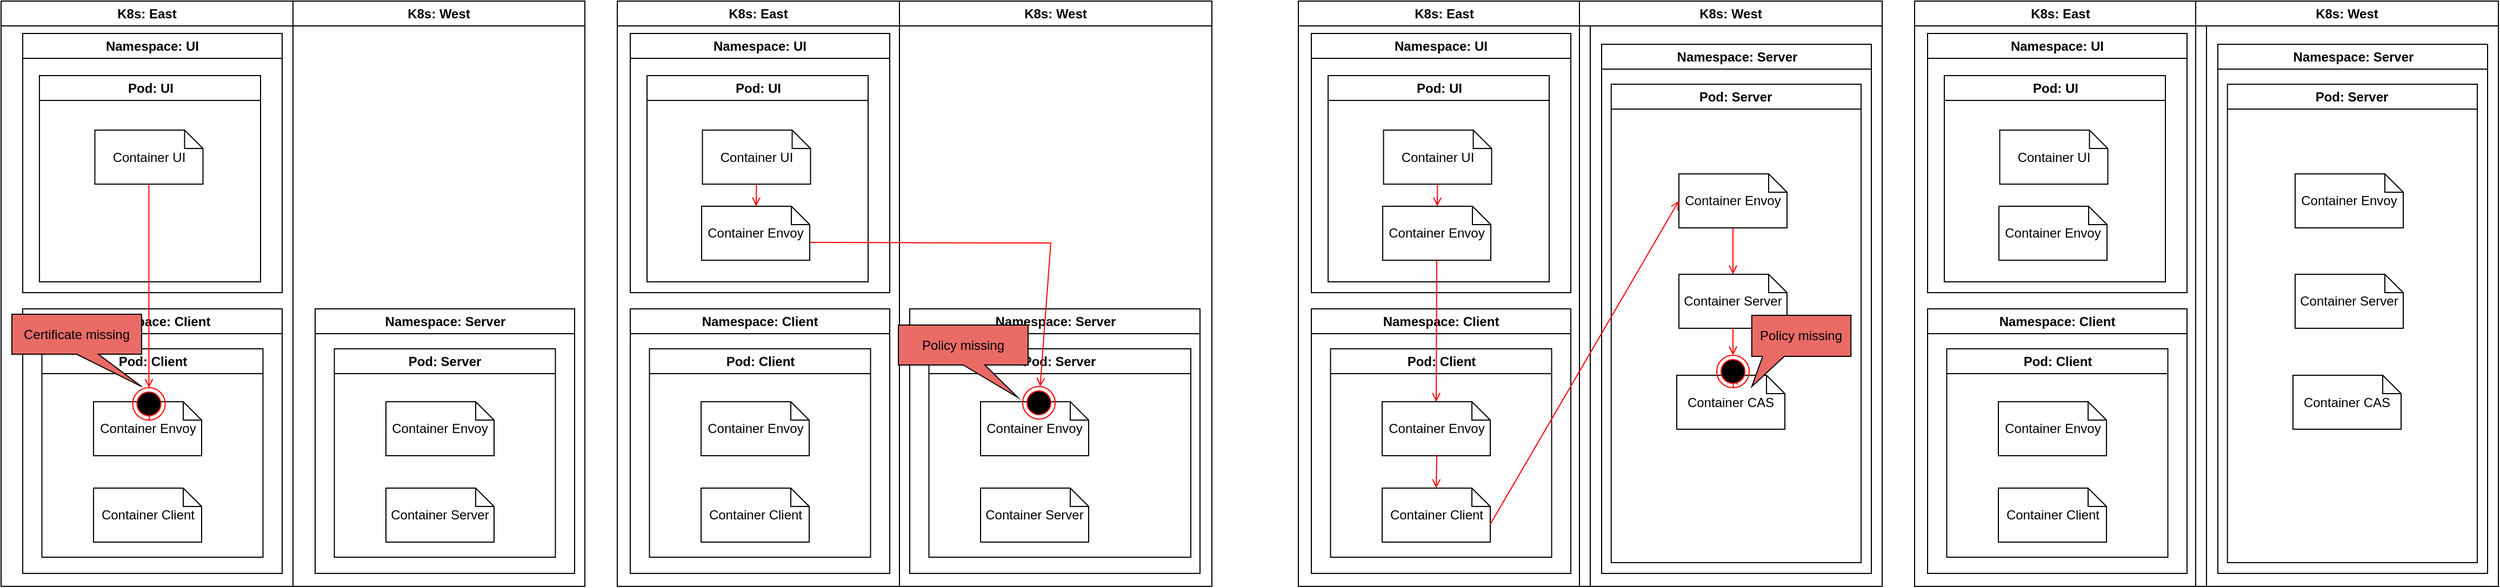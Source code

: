 <mxfile version="13.7.3" type="device"><diagram name="Page-1" id="e7e014a7-5840-1c2e-5031-d8a46d1fe8dd"><mxGraphModel dx="2112" dy="1220" grid="1" gridSize="10" guides="1" tooltips="1" connect="1" arrows="1" fold="1" page="1" pageScale="1" pageWidth="1169" pageHeight="826" background="#ffffff" math="0" shadow="0"><root><mxCell id="0"/><mxCell id="1" parent="0"/><mxCell id="xZOmTWAYS72Zu-fscYAX-78" value="K8s: East" style="swimlane;whiteSpace=wrap" parent="1" vertex="1"><mxGeometry x="580" y="40" width="261" height="542" as="geometry"/></mxCell><mxCell id="xZOmTWAYS72Zu-fscYAX-79" value="Namespace: UI" style="swimlane;whiteSpace=wrap;startSize=23;" parent="xZOmTWAYS72Zu-fscYAX-78" vertex="1"><mxGeometry x="12" y="30" width="240" height="240" as="geometry"/></mxCell><mxCell id="xZOmTWAYS72Zu-fscYAX-80" value="Pod: UI" style="swimlane;whiteSpace=wrap;startSize=23;" parent="xZOmTWAYS72Zu-fscYAX-79" vertex="1"><mxGeometry x="15.5" y="39" width="204.5" height="191" as="geometry"/></mxCell><mxCell id="xZOmTWAYS72Zu-fscYAX-81" value="Container UI" style="shape=note;whiteSpace=wrap;size=17" parent="xZOmTWAYS72Zu-fscYAX-80" vertex="1"><mxGeometry x="51.25" y="50.5" width="100" height="50" as="geometry"/></mxCell><mxCell id="xZOmTWAYS72Zu-fscYAX-96" value="Container Envoy" style="shape=note;whiteSpace=wrap;size=17" parent="xZOmTWAYS72Zu-fscYAX-80" vertex="1"><mxGeometry x="50.5" y="121" width="100" height="50" as="geometry"/></mxCell><mxCell id="xZOmTWAYS72Zu-fscYAX-89" value="" style="edgeStyle=none;strokeColor=#FF0000;endArrow=open;endFill=1;rounded=0;exitX=0.5;exitY=1;exitDx=0;exitDy=0;exitPerimeter=0;" parent="xZOmTWAYS72Zu-fscYAX-80" source="xZOmTWAYS72Zu-fscYAX-81" target="xZOmTWAYS72Zu-fscYAX-96" edge="1"><mxGeometry width="100" height="100" relative="1" as="geometry"><mxPoint x="141.25" y="140.5" as="sourcePoint"/><mxPoint x="140.138" y="342" as="targetPoint"/></mxGeometry></mxCell><mxCell id="xZOmTWAYS72Zu-fscYAX-82" value="Namespace: CIient" style="swimlane;whiteSpace=wrap;startSize=23;" parent="xZOmTWAYS72Zu-fscYAX-78" vertex="1"><mxGeometry x="12" y="285" width="240" height="245" as="geometry"/></mxCell><mxCell id="xZOmTWAYS72Zu-fscYAX-83" value="Pod: Client" style="swimlane;whiteSpace=wrap;startSize=23;" parent="xZOmTWAYS72Zu-fscYAX-82" vertex="1"><mxGeometry x="17.75" y="37" width="204.5" height="193" as="geometry"/></mxCell><mxCell id="xZOmTWAYS72Zu-fscYAX-84" value="Container Client" style="shape=note;whiteSpace=wrap;size=17" parent="xZOmTWAYS72Zu-fscYAX-83" vertex="1"><mxGeometry x="47.75" y="129" width="100" height="50" as="geometry"/></mxCell><mxCell id="xZOmTWAYS72Zu-fscYAX-85" value="Container Envoy" style="shape=note;whiteSpace=wrap;size=17" parent="xZOmTWAYS72Zu-fscYAX-83" vertex="1"><mxGeometry x="47.75" y="49" width="100" height="50" as="geometry"/></mxCell><mxCell id="xZOmTWAYS72Zu-fscYAX-90" value="K8s: West" style="swimlane;whiteSpace=wrap" parent="1" vertex="1"><mxGeometry x="841" y="40" width="289" height="542" as="geometry"/></mxCell><mxCell id="xZOmTWAYS72Zu-fscYAX-91" value="Namespace: Server" style="swimlane;whiteSpace=wrap;startSize=23;" parent="xZOmTWAYS72Zu-fscYAX-90" vertex="1"><mxGeometry x="9.5" y="285" width="268.5" height="245" as="geometry"/></mxCell><mxCell id="xZOmTWAYS72Zu-fscYAX-92" value="Pod: Server" style="swimlane;whiteSpace=wrap;startSize=23;" parent="xZOmTWAYS72Zu-fscYAX-91" vertex="1"><mxGeometry x="17.75" y="37" width="242.25" height="193" as="geometry"/></mxCell><mxCell id="xZOmTWAYS72Zu-fscYAX-93" value="Container Server" style="shape=note;whiteSpace=wrap;size=17" parent="xZOmTWAYS72Zu-fscYAX-92" vertex="1"><mxGeometry x="47.75" y="129" width="100" height="50" as="geometry"/></mxCell><mxCell id="xZOmTWAYS72Zu-fscYAX-94" value="Container Envoy" style="shape=note;whiteSpace=wrap;size=17" parent="xZOmTWAYS72Zu-fscYAX-92" vertex="1"><mxGeometry x="47.75" y="49" width="100" height="50" as="geometry"/></mxCell><mxCell id="xZOmTWAYS72Zu-fscYAX-116" value="Policy missing" style="shape=callout;whiteSpace=wrap;html=1;perimeter=calloutPerimeter;position2=0.92;fillColor=#EA6B66;" parent="xZOmTWAYS72Zu-fscYAX-91" vertex="1"><mxGeometry x="-10.5" y="15" width="120" height="67" as="geometry"/></mxCell><mxCell id="xZOmTWAYS72Zu-fscYAX-117" value="" style="ellipse;html=1;shape=endState;fillColor=#000000;strokeColor=#ff0000;" parent="1" vertex="1"><mxGeometry x="955" y="397" width="30" height="30" as="geometry"/></mxCell><mxCell id="xZOmTWAYS72Zu-fscYAX-118" value="" style="edgeStyle=none;strokeColor=#FF0000;endArrow=open;endFill=1;rounded=0;exitX=0;exitY=0;exitDx=100;exitDy=33.5;exitPerimeter=0;" parent="1" source="xZOmTWAYS72Zu-fscYAX-96" target="xZOmTWAYS72Zu-fscYAX-117" edge="1"><mxGeometry width="100" height="100" relative="1" as="geometry"><mxPoint x="747" y="263.5" as="sourcePoint"/><mxPoint x="981" y="410" as="targetPoint"/><Array as="points"><mxPoint x="981" y="264"/></Array></mxGeometry></mxCell><mxCell id="xZOmTWAYS72Zu-fscYAX-120" value="K8s: East" style="swimlane;whiteSpace=wrap" parent="1" vertex="1"><mxGeometry x="10" y="40" width="270" height="542" as="geometry"/></mxCell><mxCell id="xZOmTWAYS72Zu-fscYAX-121" value="Namespace: UI" style="swimlane;whiteSpace=wrap;startSize=23;" parent="xZOmTWAYS72Zu-fscYAX-120" vertex="1"><mxGeometry x="20" y="30" width="240" height="240" as="geometry"/></mxCell><mxCell id="xZOmTWAYS72Zu-fscYAX-122" value="Pod: UI" style="swimlane;whiteSpace=wrap;startSize=23;" parent="xZOmTWAYS72Zu-fscYAX-121" vertex="1"><mxGeometry x="15.5" y="39" width="204.5" height="191" as="geometry"/></mxCell><mxCell id="xZOmTWAYS72Zu-fscYAX-123" value="Container UI" style="shape=note;whiteSpace=wrap;size=17" parent="xZOmTWAYS72Zu-fscYAX-122" vertex="1"><mxGeometry x="51.25" y="50.5" width="100" height="50" as="geometry"/></mxCell><mxCell id="xZOmTWAYS72Zu-fscYAX-124" value="Namespace: CIient" style="swimlane;whiteSpace=wrap;startSize=23;" parent="xZOmTWAYS72Zu-fscYAX-120" vertex="1"><mxGeometry x="20" y="285" width="240" height="245" as="geometry"/></mxCell><mxCell id="xZOmTWAYS72Zu-fscYAX-125" value="Pod: Client" style="swimlane;whiteSpace=wrap;startSize=23;" parent="xZOmTWAYS72Zu-fscYAX-124" vertex="1"><mxGeometry x="17.75" y="37" width="204.5" height="193" as="geometry"/></mxCell><mxCell id="xZOmTWAYS72Zu-fscYAX-126" value="Container Client" style="shape=note;whiteSpace=wrap;size=17" parent="xZOmTWAYS72Zu-fscYAX-125" vertex="1"><mxGeometry x="47.75" y="129" width="100" height="50" as="geometry"/></mxCell><mxCell id="xZOmTWAYS72Zu-fscYAX-127" value="Container Envoy" style="shape=note;whiteSpace=wrap;size=17" parent="xZOmTWAYS72Zu-fscYAX-125" vertex="1"><mxGeometry x="47.75" y="49" width="100" height="50" as="geometry"/></mxCell><mxCell id="xZOmTWAYS72Zu-fscYAX-128" value="Certificate missing" style="shape=callout;whiteSpace=wrap;html=1;perimeter=calloutPerimeter;position2=1;fillColor=#EA6B66;" parent="xZOmTWAYS72Zu-fscYAX-124" vertex="1"><mxGeometry x="-10" y="5" width="120" height="67" as="geometry"/></mxCell><mxCell id="xZOmTWAYS72Zu-fscYAX-129" value="" style="edgeStyle=none;strokeColor=#FF0000;endArrow=open;endFill=1;rounded=0;exitX=0.5;exitY=1;exitDx=0;exitDy=0;exitPerimeter=0;" parent="xZOmTWAYS72Zu-fscYAX-120" source="xZOmTWAYS72Zu-fscYAX-130" target="xZOmTWAYS72Zu-fscYAX-127" edge="1"><mxGeometry width="100" height="100" relative="1" as="geometry"><mxPoint x="225.5" y="632" as="sourcePoint"/><mxPoint x="345.5" y="632.343" as="targetPoint"/></mxGeometry></mxCell><mxCell id="xZOmTWAYS72Zu-fscYAX-130" value="" style="ellipse;html=1;shape=endState;fillColor=#000000;strokeColor=#ff0000;" parent="xZOmTWAYS72Zu-fscYAX-120" vertex="1"><mxGeometry x="121.75" y="358" width="30" height="30" as="geometry"/></mxCell><mxCell id="xZOmTWAYS72Zu-fscYAX-131" value="" style="edgeStyle=none;strokeColor=#FF0000;endArrow=open;endFill=1;rounded=0;exitX=0.5;exitY=1;exitDx=0;exitDy=0;exitPerimeter=0;" parent="xZOmTWAYS72Zu-fscYAX-120" source="xZOmTWAYS72Zu-fscYAX-123" target="xZOmTWAYS72Zu-fscYAX-130" edge="1"><mxGeometry width="100" height="100" relative="1" as="geometry"><mxPoint x="176.75" y="209.5" as="sourcePoint"/><mxPoint x="175.638" y="411" as="targetPoint"/></mxGeometry></mxCell><mxCell id="xZOmTWAYS72Zu-fscYAX-132" value="K8s: West" style="swimlane;whiteSpace=wrap" parent="1" vertex="1"><mxGeometry x="280" y="40" width="270" height="542" as="geometry"/></mxCell><mxCell id="xZOmTWAYS72Zu-fscYAX-133" value="Namespace: Server" style="swimlane;whiteSpace=wrap;startSize=23;" parent="xZOmTWAYS72Zu-fscYAX-132" vertex="1"><mxGeometry x="20.5" y="285" width="240" height="245" as="geometry"/></mxCell><mxCell id="xZOmTWAYS72Zu-fscYAX-134" value="Pod: Server" style="swimlane;whiteSpace=wrap;startSize=23;" parent="xZOmTWAYS72Zu-fscYAX-133" vertex="1"><mxGeometry x="17.75" y="37" width="204.5" height="193" as="geometry"/></mxCell><mxCell id="xZOmTWAYS72Zu-fscYAX-135" value="Container Server" style="shape=note;whiteSpace=wrap;size=17" parent="xZOmTWAYS72Zu-fscYAX-134" vertex="1"><mxGeometry x="47.75" y="129" width="100" height="50" as="geometry"/></mxCell><mxCell id="xZOmTWAYS72Zu-fscYAX-136" value="Container Envoy" style="shape=note;whiteSpace=wrap;size=17" parent="xZOmTWAYS72Zu-fscYAX-134" vertex="1"><mxGeometry x="47.75" y="49" width="100" height="50" as="geometry"/></mxCell><mxCell id="xZOmTWAYS72Zu-fscYAX-137" value="K8s: East" style="swimlane;whiteSpace=wrap" parent="1" vertex="1"><mxGeometry x="1210" y="40" width="270" height="542" as="geometry"/></mxCell><mxCell id="xZOmTWAYS72Zu-fscYAX-138" value="Namespace: UI" style="swimlane;whiteSpace=wrap;startSize=23;" parent="xZOmTWAYS72Zu-fscYAX-137" vertex="1"><mxGeometry x="12" y="30" width="240" height="240" as="geometry"/></mxCell><mxCell id="xZOmTWAYS72Zu-fscYAX-139" value="Pod: UI" style="swimlane;whiteSpace=wrap;startSize=23;" parent="xZOmTWAYS72Zu-fscYAX-138" vertex="1"><mxGeometry x="15.5" y="39" width="204.5" height="191" as="geometry"/></mxCell><mxCell id="xZOmTWAYS72Zu-fscYAX-140" value="Container UI" style="shape=note;whiteSpace=wrap;size=17" parent="xZOmTWAYS72Zu-fscYAX-139" vertex="1"><mxGeometry x="51.25" y="50.5" width="100" height="50" as="geometry"/></mxCell><mxCell id="xZOmTWAYS72Zu-fscYAX-141" value="Container Envoy" style="shape=note;whiteSpace=wrap;size=17" parent="xZOmTWAYS72Zu-fscYAX-139" vertex="1"><mxGeometry x="50.5" y="121" width="100" height="50" as="geometry"/></mxCell><mxCell id="xZOmTWAYS72Zu-fscYAX-142" value="" style="edgeStyle=none;strokeColor=#FF0000;endArrow=open;endFill=1;rounded=0;exitX=0.5;exitY=1;exitDx=0;exitDy=0;exitPerimeter=0;" parent="xZOmTWAYS72Zu-fscYAX-139" source="xZOmTWAYS72Zu-fscYAX-140" target="xZOmTWAYS72Zu-fscYAX-141" edge="1"><mxGeometry width="100" height="100" relative="1" as="geometry"><mxPoint x="141.25" y="140.5" as="sourcePoint"/><mxPoint x="140.138" y="342" as="targetPoint"/></mxGeometry></mxCell><mxCell id="xZOmTWAYS72Zu-fscYAX-143" value="Namespace: CIient" style="swimlane;whiteSpace=wrap;startSize=23;" parent="xZOmTWAYS72Zu-fscYAX-137" vertex="1"><mxGeometry x="12" y="285" width="240" height="245" as="geometry"/></mxCell><mxCell id="xZOmTWAYS72Zu-fscYAX-144" value="Pod: Client" style="swimlane;whiteSpace=wrap;startSize=23;" parent="xZOmTWAYS72Zu-fscYAX-143" vertex="1"><mxGeometry x="17.75" y="37" width="204.5" height="193" as="geometry"/></mxCell><mxCell id="xZOmTWAYS72Zu-fscYAX-145" value="Container Client" style="shape=note;whiteSpace=wrap;size=17" parent="xZOmTWAYS72Zu-fscYAX-144" vertex="1"><mxGeometry x="47.75" y="129" width="100" height="50" as="geometry"/></mxCell><mxCell id="xZOmTWAYS72Zu-fscYAX-146" value="Container Envoy" style="shape=note;whiteSpace=wrap;size=17" parent="xZOmTWAYS72Zu-fscYAX-144" vertex="1"><mxGeometry x="47.75" y="49" width="100" height="50" as="geometry"/></mxCell><mxCell id="xZOmTWAYS72Zu-fscYAX-157" value="" style="edgeStyle=none;strokeColor=#FF0000;endArrow=open;endFill=1;rounded=0;entryX=0.5;entryY=0;entryDx=0;entryDy=0;entryPerimeter=0;" parent="xZOmTWAYS72Zu-fscYAX-144" target="xZOmTWAYS72Zu-fscYAX-145" edge="1"><mxGeometry width="100" height="100" relative="1" as="geometry"><mxPoint x="98.25" y="98" as="sourcePoint"/><mxPoint x="118.662" y="-112" as="targetPoint"/></mxGeometry></mxCell><mxCell id="xZOmTWAYS72Zu-fscYAX-156" value="" style="edgeStyle=none;strokeColor=#FF0000;endArrow=open;endFill=1;rounded=0;exitX=0.5;exitY=1;exitDx=0;exitDy=0;exitPerimeter=0;entryX=0.5;entryY=0;entryDx=0;entryDy=0;entryPerimeter=0;" parent="xZOmTWAYS72Zu-fscYAX-137" source="xZOmTWAYS72Zu-fscYAX-141" target="xZOmTWAYS72Zu-fscYAX-146" edge="1"><mxGeometry width="100" height="100" relative="1" as="geometry"><mxPoint x="138.75" y="179.5" as="sourcePoint"/><mxPoint x="138.412" y="200" as="targetPoint"/></mxGeometry></mxCell><mxCell id="xZOmTWAYS72Zu-fscYAX-147" value="K8s: West" style="swimlane;whiteSpace=wrap" parent="1" vertex="1"><mxGeometry x="1470" y="40" width="280" height="542" as="geometry"/></mxCell><mxCell id="xZOmTWAYS72Zu-fscYAX-148" value="Namespace: Server" style="swimlane;whiteSpace=wrap;startSize=23;" parent="xZOmTWAYS72Zu-fscYAX-147" vertex="1"><mxGeometry x="20.5" y="40" width="249.5" height="490" as="geometry"/></mxCell><mxCell id="xZOmTWAYS72Zu-fscYAX-149" value="Pod: Server" style="swimlane;whiteSpace=wrap;startSize=23;" parent="xZOmTWAYS72Zu-fscYAX-148" vertex="1"><mxGeometry x="8.88" y="37" width="231.12" height="443" as="geometry"/></mxCell><mxCell id="xZOmTWAYS72Zu-fscYAX-150" value="Container Server" style="shape=note;whiteSpace=wrap;size=17" parent="xZOmTWAYS72Zu-fscYAX-149" vertex="1"><mxGeometry x="62.62" y="176" width="100" height="50" as="geometry"/></mxCell><mxCell id="xZOmTWAYS72Zu-fscYAX-151" value="Container Envoy" style="shape=note;whiteSpace=wrap;size=17" parent="xZOmTWAYS72Zu-fscYAX-149" vertex="1"><mxGeometry x="62.62" y="83" width="100" height="50" as="geometry"/></mxCell><mxCell id="xZOmTWAYS72Zu-fscYAX-159" value="" style="edgeStyle=none;strokeColor=#FF0000;endArrow=open;endFill=1;rounded=0;entryX=0.5;entryY=0;entryDx=0;entryDy=0;entryPerimeter=0;" parent="xZOmTWAYS72Zu-fscYAX-149" source="xZOmTWAYS72Zu-fscYAX-151" target="xZOmTWAYS72Zu-fscYAX-150" edge="1"><mxGeometry width="100" height="100" relative="1" as="geometry"><mxPoint x="-101.5" y="-57.5" as="sourcePoint"/><mxPoint x="-101.838" y="-37" as="targetPoint"/></mxGeometry></mxCell><mxCell id="xZOmTWAYS72Zu-fscYAX-161" value="Container CAS" style="shape=note;whiteSpace=wrap;size=17" parent="xZOmTWAYS72Zu-fscYAX-149" vertex="1"><mxGeometry x="60.62" y="269.5" width="100" height="50" as="geometry"/></mxCell><mxCell id="xZOmTWAYS72Zu-fscYAX-162" value="" style="edgeStyle=none;strokeColor=#FF0000;endArrow=open;endFill=1;rounded=0;exitX=0.5;exitY=1;exitDx=0;exitDy=0;exitPerimeter=0;" parent="xZOmTWAYS72Zu-fscYAX-149" source="xZOmTWAYS72Zu-fscYAX-153" target="xZOmTWAYS72Zu-fscYAX-161" edge="1"><mxGeometry width="100" height="100" relative="1" as="geometry"><mxPoint x="110.62" y="161" as="sourcePoint"/><mxPoint x="110.62" y="181" as="targetPoint"/></mxGeometry></mxCell><mxCell id="xZOmTWAYS72Zu-fscYAX-152" value="Policy missing" style="shape=callout;whiteSpace=wrap;html=1;perimeter=calloutPerimeter;position2=0;fillColor=#EA6B66;size=28;position=0.11;" parent="xZOmTWAYS72Zu-fscYAX-149" vertex="1"><mxGeometry x="130" y="214" width="91.74" height="66" as="geometry"/></mxCell><mxCell id="xZOmTWAYS72Zu-fscYAX-153" value="" style="ellipse;html=1;shape=endState;fillColor=#000000;strokeColor=#ff0000;" parent="xZOmTWAYS72Zu-fscYAX-149" vertex="1"><mxGeometry x="97.62" y="251" width="30" height="30" as="geometry"/></mxCell><mxCell id="xZOmTWAYS72Zu-fscYAX-163" value="" style="edgeStyle=none;strokeColor=#FF0000;endArrow=open;endFill=1;rounded=0;exitX=0.5;exitY=1;exitDx=0;exitDy=0;exitPerimeter=0;" parent="xZOmTWAYS72Zu-fscYAX-149" source="xZOmTWAYS72Zu-fscYAX-150" target="xZOmTWAYS72Zu-fscYAX-153" edge="1"><mxGeometry width="100" height="100" relative="1" as="geometry"><mxPoint x="1612" y="343" as="sourcePoint"/><mxPoint x="1610.73" y="386.5" as="targetPoint"/></mxGeometry></mxCell><mxCell id="xZOmTWAYS72Zu-fscYAX-158" value="" style="edgeStyle=none;strokeColor=#FF0000;endArrow=open;endFill=1;rounded=0;exitX=0;exitY=0;exitDx=100;exitDy=33.5;exitPerimeter=0;entryX=0;entryY=0.5;entryDx=0;entryDy=0;entryPerimeter=0;" parent="1" source="xZOmTWAYS72Zu-fscYAX-145" target="xZOmTWAYS72Zu-fscYAX-151" edge="1"><mxGeometry width="100" height="100" relative="1" as="geometry"><mxPoint x="1366.75" y="239.5" as="sourcePoint"/><mxPoint x="1366.412" y="260" as="targetPoint"/></mxGeometry></mxCell><mxCell id="ArihgQHV9ILA5_VRZZYv-17" value="K8s: East" style="swimlane;whiteSpace=wrap" vertex="1" parent="1"><mxGeometry x="1780" y="40" width="270" height="542" as="geometry"/></mxCell><mxCell id="ArihgQHV9ILA5_VRZZYv-18" value="Namespace: UI" style="swimlane;whiteSpace=wrap;startSize=23;" vertex="1" parent="ArihgQHV9ILA5_VRZZYv-17"><mxGeometry x="12" y="30" width="240" height="240" as="geometry"/></mxCell><mxCell id="ArihgQHV9ILA5_VRZZYv-19" value="Pod: UI" style="swimlane;whiteSpace=wrap;startSize=23;" vertex="1" parent="ArihgQHV9ILA5_VRZZYv-18"><mxGeometry x="15.5" y="39" width="204.5" height="191" as="geometry"/></mxCell><mxCell id="ArihgQHV9ILA5_VRZZYv-20" value="Container UI" style="shape=note;whiteSpace=wrap;size=17" vertex="1" parent="ArihgQHV9ILA5_VRZZYv-19"><mxGeometry x="51.25" y="50.5" width="100" height="50" as="geometry"/></mxCell><mxCell id="ArihgQHV9ILA5_VRZZYv-21" value="Container Envoy" style="shape=note;whiteSpace=wrap;size=17" vertex="1" parent="ArihgQHV9ILA5_VRZZYv-19"><mxGeometry x="50.5" y="121" width="100" height="50" as="geometry"/></mxCell><mxCell id="ArihgQHV9ILA5_VRZZYv-23" value="Namespace: CIient" style="swimlane;whiteSpace=wrap;startSize=23;" vertex="1" parent="ArihgQHV9ILA5_VRZZYv-17"><mxGeometry x="12" y="285" width="240" height="245" as="geometry"/></mxCell><mxCell id="ArihgQHV9ILA5_VRZZYv-24" value="Pod: Client" style="swimlane;whiteSpace=wrap;startSize=23;" vertex="1" parent="ArihgQHV9ILA5_VRZZYv-23"><mxGeometry x="17.75" y="37" width="204.5" height="193" as="geometry"/></mxCell><mxCell id="ArihgQHV9ILA5_VRZZYv-25" value="Container Client" style="shape=note;whiteSpace=wrap;size=17" vertex="1" parent="ArihgQHV9ILA5_VRZZYv-24"><mxGeometry x="47.75" y="129" width="100" height="50" as="geometry"/></mxCell><mxCell id="ArihgQHV9ILA5_VRZZYv-26" value="Container Envoy" style="shape=note;whiteSpace=wrap;size=17" vertex="1" parent="ArihgQHV9ILA5_VRZZYv-24"><mxGeometry x="47.75" y="49" width="100" height="50" as="geometry"/></mxCell><mxCell id="ArihgQHV9ILA5_VRZZYv-29" value="K8s: West" style="swimlane;whiteSpace=wrap" vertex="1" parent="1"><mxGeometry x="2040" y="40" width="280" height="542" as="geometry"/></mxCell><mxCell id="ArihgQHV9ILA5_VRZZYv-30" value="Namespace: Server" style="swimlane;whiteSpace=wrap;startSize=23;" vertex="1" parent="ArihgQHV9ILA5_VRZZYv-29"><mxGeometry x="20.5" y="40" width="249.5" height="490" as="geometry"/></mxCell><mxCell id="ArihgQHV9ILA5_VRZZYv-31" value="Pod: Server" style="swimlane;whiteSpace=wrap;startSize=23;" vertex="1" parent="ArihgQHV9ILA5_VRZZYv-30"><mxGeometry x="8.88" y="37" width="231.12" height="443" as="geometry"/></mxCell><mxCell id="ArihgQHV9ILA5_VRZZYv-32" value="Container Server" style="shape=note;whiteSpace=wrap;size=17" vertex="1" parent="ArihgQHV9ILA5_VRZZYv-31"><mxGeometry x="62.62" y="176" width="100" height="50" as="geometry"/></mxCell><mxCell id="ArihgQHV9ILA5_VRZZYv-33" value="Container Envoy" style="shape=note;whiteSpace=wrap;size=17" vertex="1" parent="ArihgQHV9ILA5_VRZZYv-31"><mxGeometry x="62.62" y="83" width="100" height="50" as="geometry"/></mxCell><mxCell id="ArihgQHV9ILA5_VRZZYv-35" value="Container CAS" style="shape=note;whiteSpace=wrap;size=17" vertex="1" parent="ArihgQHV9ILA5_VRZZYv-31"><mxGeometry x="60.62" y="269.5" width="100" height="50" as="geometry"/></mxCell></root></mxGraphModel></diagram></mxfile>